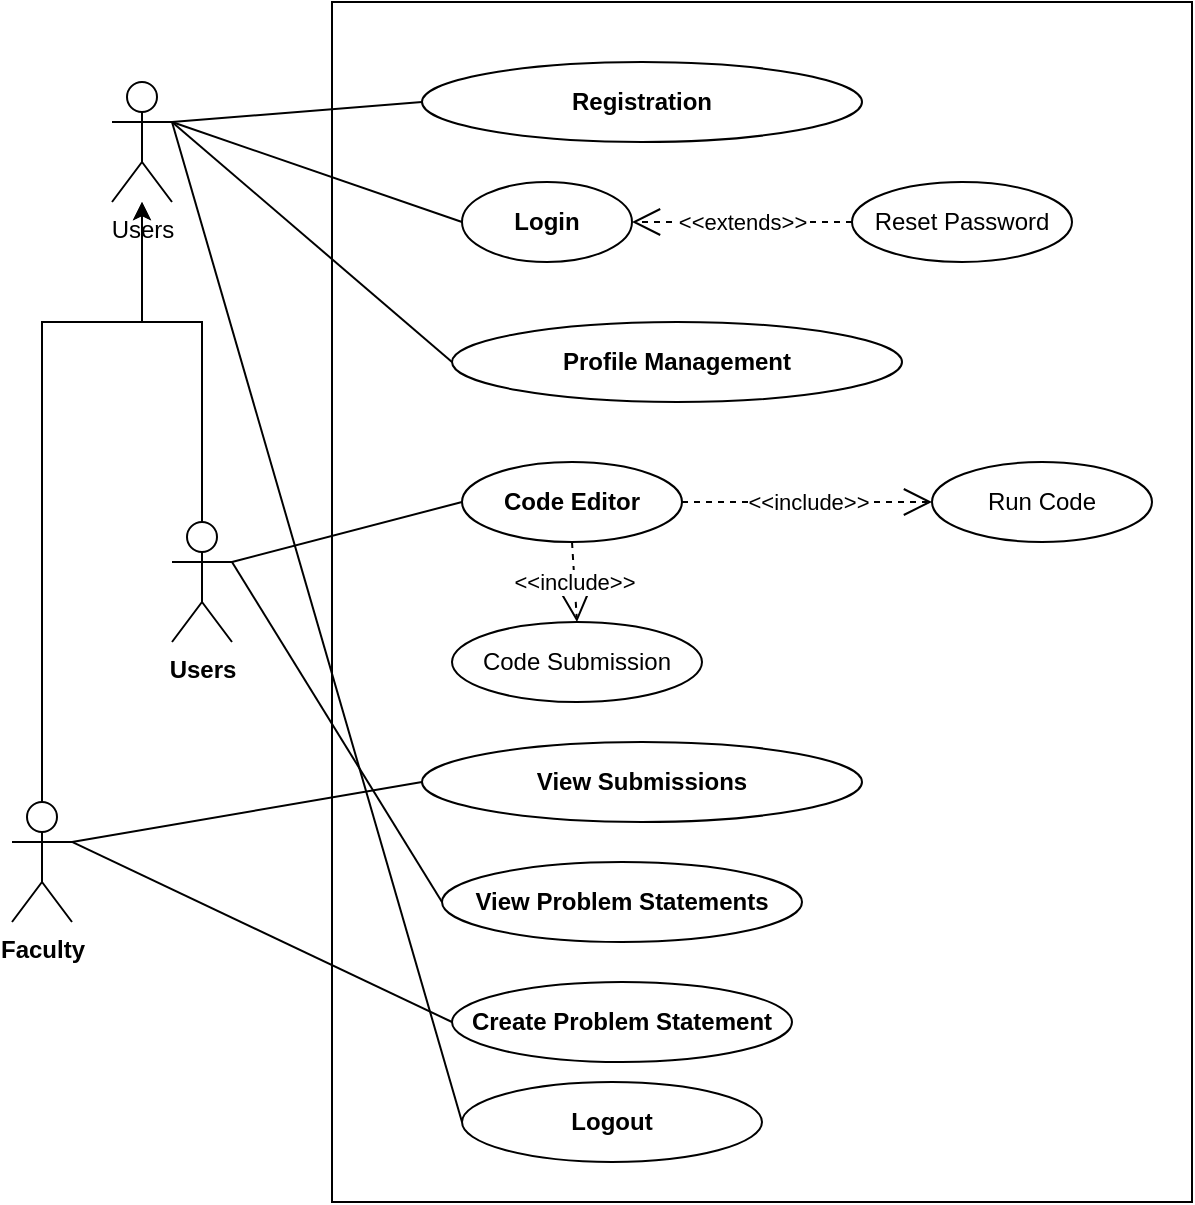 <mxfile version="28.0.7">
  <diagram name="Page-1" id="vgc4KZyJiyV-oOdATero">
    <mxGraphModel dx="1678" dy="921" grid="1" gridSize="10" guides="1" tooltips="1" connect="1" arrows="1" fold="1" page="1" pageScale="1" pageWidth="850" pageHeight="1100" math="0" shadow="0">
      <root>
        <mxCell id="0" />
        <mxCell id="1" parent="0" />
        <mxCell id="R9w4oZn1IZ1u9DNi2aI7-1" value="" style="rounded=0;whiteSpace=wrap;html=1;" parent="1" vertex="1">
          <mxGeometry x="430" y="330" width="430" height="600" as="geometry" />
        </mxCell>
        <mxCell id="R9w4oZn1IZ1u9DNi2aI7-2" value="&lt;b&gt;Registration&lt;/b&gt;" style="ellipse;whiteSpace=wrap;html=1;" parent="1" vertex="1">
          <mxGeometry x="475" y="360" width="220" height="40" as="geometry" />
        </mxCell>
        <mxCell id="nBfpvjuauojzDzZDGPd1-9" style="edgeStyle=orthogonalEdgeStyle;rounded=0;orthogonalLoop=1;jettySize=auto;html=1;exitX=0.5;exitY=0;exitDx=0;exitDy=0;exitPerimeter=0;" edge="1" parent="1" source="R9w4oZn1IZ1u9DNi2aI7-4" target="nBfpvjuauojzDzZDGPd1-6">
          <mxGeometry relative="1" as="geometry">
            <Array as="points">
              <mxPoint x="285" y="490" />
              <mxPoint x="335" y="490" />
            </Array>
          </mxGeometry>
        </mxCell>
        <mxCell id="R9w4oZn1IZ1u9DNi2aI7-4" value="&lt;b&gt;Faculty&lt;/b&gt;" style="shape=umlActor;verticalLabelPosition=bottom;verticalAlign=top;html=1;outlineConnect=0;" parent="1" vertex="1">
          <mxGeometry x="270" y="730" width="30" height="60" as="geometry" />
        </mxCell>
        <mxCell id="R9w4oZn1IZ1u9DNi2aI7-6" value="&lt;b&gt;Logout&lt;/b&gt;" style="ellipse;whiteSpace=wrap;html=1;" parent="1" vertex="1">
          <mxGeometry x="495" y="870" width="150" height="40" as="geometry" />
        </mxCell>
        <mxCell id="R9w4oZn1IZ1u9DNi2aI7-7" value="&lt;b&gt;Profile Management&lt;/b&gt;" style="ellipse;whiteSpace=wrap;html=1;" parent="1" vertex="1">
          <mxGeometry x="490" y="490" width="225" height="40" as="geometry" />
        </mxCell>
        <mxCell id="R9w4oZn1IZ1u9DNi2aI7-10" value="&lt;b&gt;Login&lt;/b&gt;" style="ellipse;whiteSpace=wrap;html=1;" parent="1" vertex="1">
          <mxGeometry x="495" y="420" width="85" height="40" as="geometry" />
        </mxCell>
        <mxCell id="R9w4oZn1IZ1u9DNi2aI7-11" value="Reset Password" style="ellipse;whiteSpace=wrap;html=1;" parent="1" vertex="1">
          <mxGeometry x="690" y="420" width="110" height="40" as="geometry" />
        </mxCell>
        <mxCell id="R9w4oZn1IZ1u9DNi2aI7-12" value="&lt;b&gt;Code Editor&lt;/b&gt;" style="ellipse;whiteSpace=wrap;html=1;" parent="1" vertex="1">
          <mxGeometry x="495" y="560" width="110" height="40" as="geometry" />
        </mxCell>
        <mxCell id="R9w4oZn1IZ1u9DNi2aI7-13" value="Run Code" style="ellipse;whiteSpace=wrap;html=1;" parent="1" vertex="1">
          <mxGeometry x="730" y="560" width="110" height="40" as="geometry" />
        </mxCell>
        <mxCell id="R9w4oZn1IZ1u9DNi2aI7-14" value="Code Submission" style="ellipse;whiteSpace=wrap;html=1;" parent="1" vertex="1">
          <mxGeometry x="490" y="640" width="125" height="40" as="geometry" />
        </mxCell>
        <mxCell id="R9w4oZn1IZ1u9DNi2aI7-17" value="&lt;b&gt;View Submissions&lt;/b&gt;" style="ellipse;whiteSpace=wrap;html=1;" parent="1" vertex="1">
          <mxGeometry x="475" y="700" width="220" height="40" as="geometry" />
        </mxCell>
        <mxCell id="R9w4oZn1IZ1u9DNi2aI7-18" value="&lt;b&gt;Create Problem Statement&lt;/b&gt;" style="ellipse;whiteSpace=wrap;html=1;" parent="1" vertex="1">
          <mxGeometry x="490" y="820" width="170" height="40" as="geometry" />
        </mxCell>
        <mxCell id="R9w4oZn1IZ1u9DNi2aI7-19" value="&lt;b&gt;View Problem Statements&lt;/b&gt;" style="ellipse;whiteSpace=wrap;html=1;" parent="1" vertex="1">
          <mxGeometry x="485" y="760" width="180" height="40" as="geometry" />
        </mxCell>
        <mxCell id="R9w4oZn1IZ1u9DNi2aI7-20" value="&amp;lt;&amp;lt;extends&amp;gt;&amp;gt;" style="endArrow=open;endSize=12;dashed=1;html=1;rounded=0;entryX=1;entryY=0.5;entryDx=0;entryDy=0;exitX=0;exitY=0.5;exitDx=0;exitDy=0;" parent="1" source="R9w4oZn1IZ1u9DNi2aI7-11" target="R9w4oZn1IZ1u9DNi2aI7-10" edge="1">
          <mxGeometry width="160" relative="1" as="geometry">
            <mxPoint x="710" y="500" as="sourcePoint" />
            <mxPoint x="870" y="500" as="targetPoint" />
          </mxGeometry>
        </mxCell>
        <mxCell id="R9w4oZn1IZ1u9DNi2aI7-21" value="&amp;lt;&amp;lt;include&amp;gt;&amp;gt;" style="endArrow=open;endSize=12;dashed=1;html=1;rounded=0;exitX=1;exitY=0.5;exitDx=0;exitDy=0;" parent="1" source="R9w4oZn1IZ1u9DNi2aI7-12" target="R9w4oZn1IZ1u9DNi2aI7-13" edge="1">
          <mxGeometry width="160" relative="1" as="geometry">
            <mxPoint x="670" y="720" as="sourcePoint" />
            <mxPoint x="830" y="720" as="targetPoint" />
          </mxGeometry>
        </mxCell>
        <mxCell id="R9w4oZn1IZ1u9DNi2aI7-22" value="&amp;lt;&amp;lt;include&amp;gt;&amp;gt;" style="endArrow=open;endSize=12;dashed=1;html=1;rounded=0;exitX=0.5;exitY=1;exitDx=0;exitDy=0;entryX=0.5;entryY=0;entryDx=0;entryDy=0;" parent="1" source="R9w4oZn1IZ1u9DNi2aI7-12" target="R9w4oZn1IZ1u9DNi2aI7-14" edge="1">
          <mxGeometry width="160" relative="1" as="geometry">
            <mxPoint x="820" y="540" as="sourcePoint" />
            <mxPoint x="798" y="560" as="targetPoint" />
          </mxGeometry>
        </mxCell>
        <mxCell id="R9w4oZn1IZ1u9DNi2aI7-24" value="" style="endArrow=none;html=1;rounded=0;entryX=0;entryY=0.5;entryDx=0;entryDy=0;exitX=1;exitY=0.333;exitDx=0;exitDy=0;exitPerimeter=0;" parent="1" source="nBfpvjuauojzDzZDGPd1-6" target="R9w4oZn1IZ1u9DNi2aI7-2" edge="1">
          <mxGeometry width="50" height="50" relative="1" as="geometry">
            <mxPoint x="300" y="570" as="sourcePoint" />
            <mxPoint x="350" y="390" as="targetPoint" />
          </mxGeometry>
        </mxCell>
        <mxCell id="R9w4oZn1IZ1u9DNi2aI7-28" value="" style="endArrow=none;html=1;rounded=0;entryX=0;entryY=0.5;entryDx=0;entryDy=0;exitX=1;exitY=0.333;exitDx=0;exitDy=0;exitPerimeter=0;" parent="1" source="R9w4oZn1IZ1u9DNi2aI7-4" target="R9w4oZn1IZ1u9DNi2aI7-17" edge="1">
          <mxGeometry width="50" height="50" relative="1" as="geometry">
            <mxPoint x="310" y="1020" as="sourcePoint" />
            <mxPoint x="360" y="970" as="targetPoint" />
          </mxGeometry>
        </mxCell>
        <mxCell id="R9w4oZn1IZ1u9DNi2aI7-29" style="edgeStyle=orthogonalEdgeStyle;rounded=0;orthogonalLoop=1;jettySize=auto;html=1;exitX=0.5;exitY=1;exitDx=0;exitDy=0;" parent="1" edge="1">
          <mxGeometry relative="1" as="geometry">
            <mxPoint x="832.5" y="920" as="sourcePoint" />
            <mxPoint x="832.5" y="920" as="targetPoint" />
          </mxGeometry>
        </mxCell>
        <mxCell id="R9w4oZn1IZ1u9DNi2aI7-30" value="" style="endArrow=none;html=1;rounded=0;entryX=0;entryY=0.5;entryDx=0;entryDy=0;exitX=1;exitY=0.333;exitDx=0;exitDy=0;exitPerimeter=0;" parent="1" source="R9w4oZn1IZ1u9DNi2aI7-33" target="R9w4oZn1IZ1u9DNi2aI7-19" edge="1">
          <mxGeometry width="50" height="50" relative="1" as="geometry">
            <mxPoint x="360" y="1020" as="sourcePoint" />
            <mxPoint x="500" y="900" as="targetPoint" />
          </mxGeometry>
        </mxCell>
        <mxCell id="nBfpvjuauojzDzZDGPd1-10" style="edgeStyle=orthogonalEdgeStyle;rounded=0;orthogonalLoop=1;jettySize=auto;html=1;exitX=0.5;exitY=0;exitDx=0;exitDy=0;exitPerimeter=0;" edge="1" parent="1" source="R9w4oZn1IZ1u9DNi2aI7-33" target="nBfpvjuauojzDzZDGPd1-6">
          <mxGeometry relative="1" as="geometry">
            <Array as="points">
              <mxPoint x="365" y="490" />
              <mxPoint x="335" y="490" />
            </Array>
          </mxGeometry>
        </mxCell>
        <mxCell id="R9w4oZn1IZ1u9DNi2aI7-33" value="&lt;b&gt;Users&lt;/b&gt;" style="shape=umlActor;verticalLabelPosition=bottom;verticalAlign=top;html=1;outlineConnect=0;" parent="1" vertex="1">
          <mxGeometry x="350" y="590" width="30" height="60" as="geometry" />
        </mxCell>
        <mxCell id="R9w4oZn1IZ1u9DNi2aI7-34" value="" style="endArrow=none;html=1;rounded=0;entryX=0;entryY=0.5;entryDx=0;entryDy=0;exitX=1;exitY=0.333;exitDx=0;exitDy=0;exitPerimeter=0;" parent="1" source="nBfpvjuauojzDzZDGPd1-6" target="R9w4oZn1IZ1u9DNi2aI7-10" edge="1">
          <mxGeometry width="50" height="50" relative="1" as="geometry">
            <mxPoint x="400" y="550" as="sourcePoint" />
            <mxPoint x="450" y="500" as="targetPoint" />
          </mxGeometry>
        </mxCell>
        <mxCell id="R9w4oZn1IZ1u9DNi2aI7-36" value="" style="endArrow=none;html=1;rounded=0;entryX=0;entryY=0.5;entryDx=0;entryDy=0;exitX=1;exitY=0.333;exitDx=0;exitDy=0;exitPerimeter=0;" parent="1" source="R9w4oZn1IZ1u9DNi2aI7-33" target="R9w4oZn1IZ1u9DNi2aI7-12" edge="1">
          <mxGeometry width="50" height="50" relative="1" as="geometry">
            <mxPoint x="420" y="710" as="sourcePoint" />
            <mxPoint x="470" y="660" as="targetPoint" />
          </mxGeometry>
        </mxCell>
        <mxCell id="R9w4oZn1IZ1u9DNi2aI7-39" value="" style="endArrow=none;html=1;rounded=0;entryX=0;entryY=0.5;entryDx=0;entryDy=0;exitX=1;exitY=0.333;exitDx=0;exitDy=0;exitPerimeter=0;" parent="1" source="nBfpvjuauojzDzZDGPd1-6" target="R9w4oZn1IZ1u9DNi2aI7-6" edge="1">
          <mxGeometry width="50" height="50" relative="1" as="geometry">
            <mxPoint x="300" y="1140" as="sourcePoint" />
            <mxPoint x="350" y="1090" as="targetPoint" />
          </mxGeometry>
        </mxCell>
        <mxCell id="R9w4oZn1IZ1u9DNi2aI7-42" value="" style="endArrow=none;html=1;rounded=0;entryX=0;entryY=0.5;entryDx=0;entryDy=0;exitX=1;exitY=0.333;exitDx=0;exitDy=0;exitPerimeter=0;" parent="1" source="R9w4oZn1IZ1u9DNi2aI7-4" target="R9w4oZn1IZ1u9DNi2aI7-18" edge="1">
          <mxGeometry width="50" height="50" relative="1" as="geometry">
            <mxPoint x="310" y="1030" as="sourcePoint" />
            <mxPoint x="360" y="980" as="targetPoint" />
          </mxGeometry>
        </mxCell>
        <mxCell id="nBfpvjuauojzDzZDGPd1-6" value="Users" style="shape=umlActor;verticalLabelPosition=bottom;verticalAlign=top;html=1;outlineConnect=0;" vertex="1" parent="1">
          <mxGeometry x="320" y="370" width="30" height="60" as="geometry" />
        </mxCell>
        <mxCell id="nBfpvjuauojzDzZDGPd1-8" value="" style="endArrow=none;html=1;rounded=0;entryX=0;entryY=0.5;entryDx=0;entryDy=0;exitX=1;exitY=0.333;exitDx=0;exitDy=0;exitPerimeter=0;" edge="1" parent="1" source="nBfpvjuauojzDzZDGPd1-6" target="R9w4oZn1IZ1u9DNi2aI7-7">
          <mxGeometry width="50" height="50" relative="1" as="geometry">
            <mxPoint x="290" y="710" as="sourcePoint" />
            <mxPoint x="340" y="660" as="targetPoint" />
          </mxGeometry>
        </mxCell>
      </root>
    </mxGraphModel>
  </diagram>
</mxfile>
